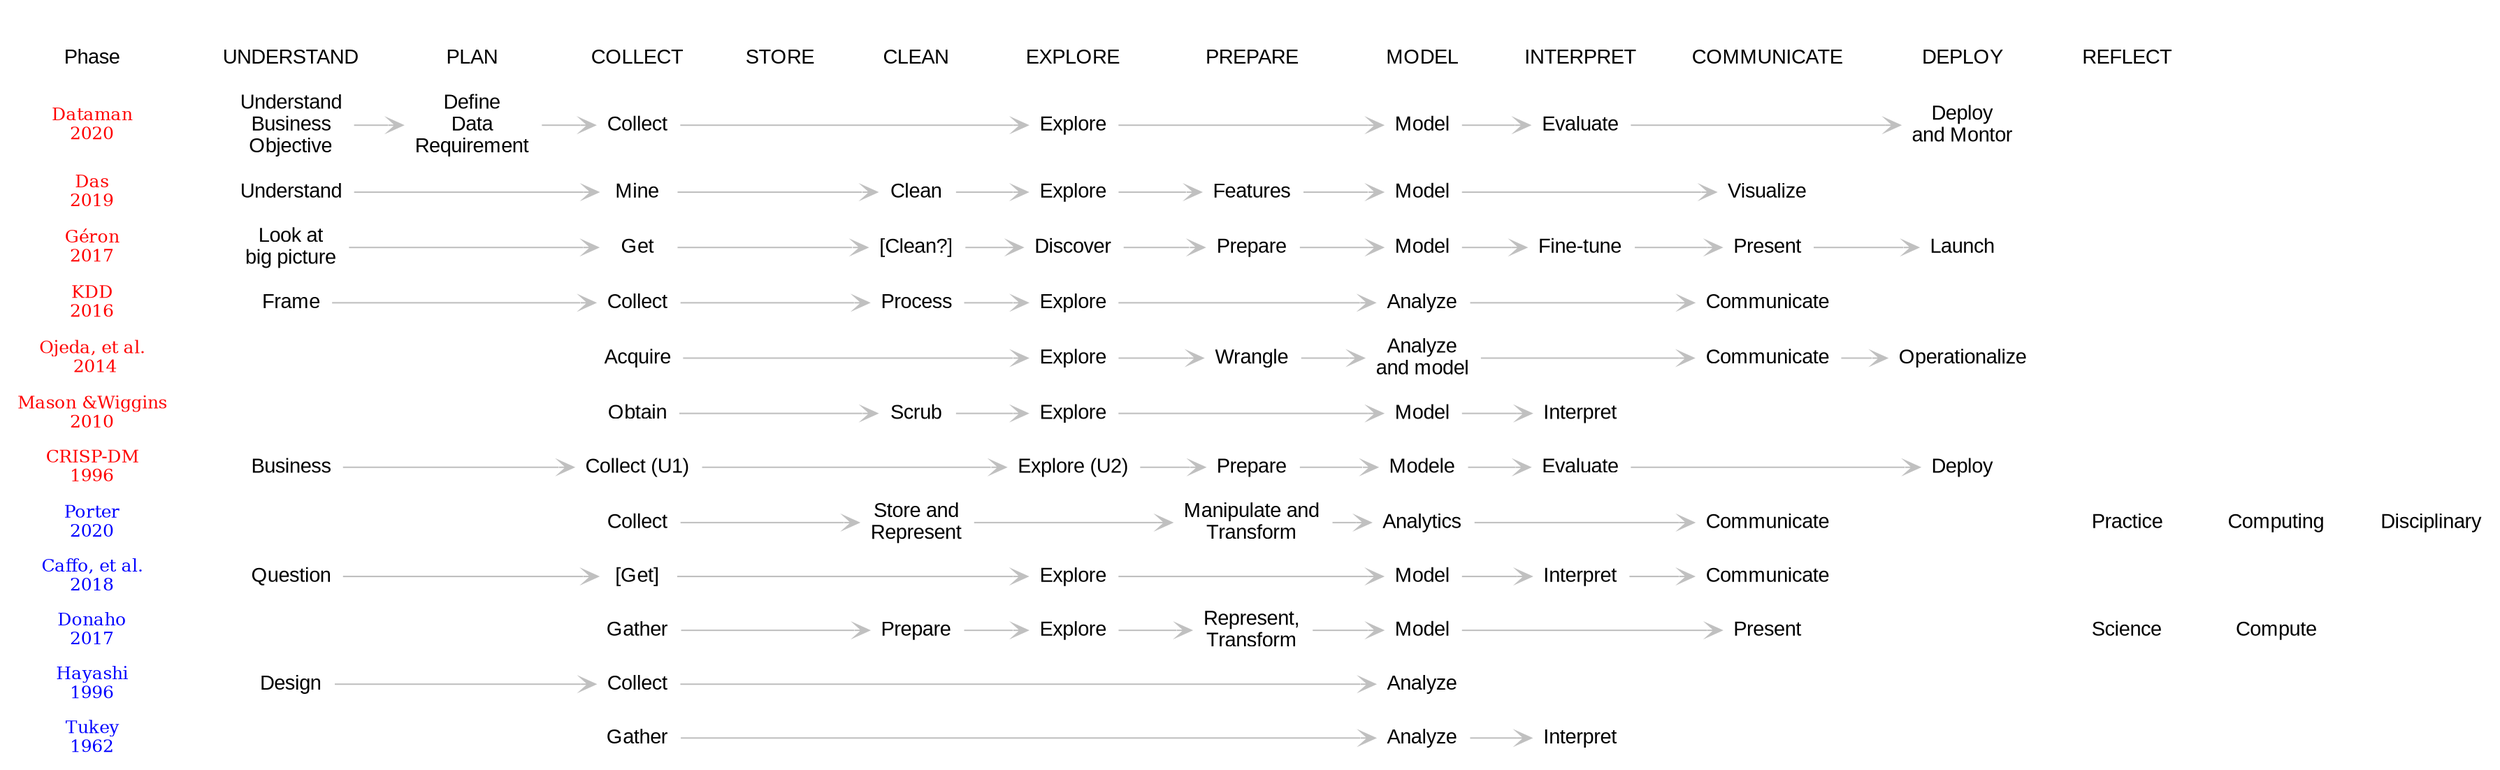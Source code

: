 digraph Pipelines {

    // Format  
    rankdir=LR
    graph [nodesep="0" ranksep=".3"]
    node [shape="none"]
    edge [arrowhead="vee" color="gray"]

    // Header row
    node [fontsize=12]

    // Statisticians
    node [fontcolor="blue"]
    C [label="Tukey\n1962"]
    A [label="Hayashi\n1996"]
    D [label="Donaho\n2017"] 
    F [label="Caffo, et al.\n2018"] 
    G [label="Porter\n2020"]
    
    // Data Miners
    node [fontcolor="red"]
    H [label="CRISP-DM\n1996"]
    B [label="Mason &Wiggins\n2010"]
    //C [label="Loukides\n2011"]
    K [label="Ojeda, et al.\n 2014"]
    I [label="KDD\n2016"]
    J [label="Géron\n2017"]
    E [label="Das\n2019"]
    L [label="Dataman\n2020"]

    node [fontcolor="black"]
    
    node [fontsize=14 fontname=arial]

    // Hayashi 1996
    A1_Design [label="Design"] 
    A2_Collect [label="Collect"] 
    A3_Analyze [label="Analyze"]
    A1_Design -> A2_Collect -> A3_Analyze
    
    // Wiggins 2010
    B1_Obtain [label="Obtain"]
    B2_Scrub [label="Scrub"]
    B3_Explore [label="Explore"]
    B4_Model [label="Model"]
    B5_Interpret [label="Interpret"]
    B1_Obtain -> B2_Scrub -> B3_Explore -> B4_Model -> B5_Interpret

    // Tukey 1962
    C1_Gather [label="Gather"]
    C2_Analyze [label="Analyze"]
    C3_Interpret [label="Interpret"]
    C1_Gather -> C2_Analyze -> C3_Interpret
    
    // Donaho 2017
    D1a_Gather [label="Gather"] 
    D1b_Prepare [label="Prepare"] 
    D1c_Explore [label="Explore"] 
    D2_Represent [label="Represent,\nTransform"]
    D3_Compute [label="Compute"]
    D5_Model [label="Model"]
    D4_Present [label="Present"]
    D6_Meta [label="Science"]
    D1a_Gather -> D1b_Prepare -> D1c_Explore -> D2_Represent -> D5_Model -> D4_Present
    D4_Present -> D6_Meta -> D3_Compute [style="invis"]
    
    // Das 2019
    E1_Understand [label="Understand"] 
    E2_Mine [label="Mine"] 
    E3_Clean [label="Clean"] 
    E4_Explore [label="Explore"] 
    E5_Features [label="Features"] 
    E6_Model [label="Model"] 
    E7_Visualize [label="Visualize"] 
    E1_Understand -> E2_Mine -> E3_Clean -> E4_Explore -> E5_Features -> E6_Model -> E7_Visualize 
    /* E7_Visualize -> E1_Understand */
    
    // CPL 2018
    F1_Question [label="Question"] 
    F2a_Get [label="[Get]"]
    F2_Explore [label="Explore"] 
    F3_Model [label="Model"] 
    F4_Interpret [label="Interpret"] 
    F5_Communicate [label="Communicate"]
    F1_Question -> F2a_Get -> F2_Explore -> F3_Model -> F4_Interpret -> F5_Communicate    
    
    // Porter 2020
    G1_Collection [label="Collect"] 
    G2_Representation [label="Store and\nRepresent"] 
    G3_Manipulation [label="Manipulate and\nTransform"]
    G4_Computing [label="Computing"]
    G5_Analytics [label="Analytics"]
    G6_Communicating [label="Communicate"]
    G7_Practice [label="Practice"]
    G8_Disciplinary [label="Disciplinary"]
    G1_Collection -> G2_Representation -> G3_Manipulation -> G5_Analytics -> G6_Communicating 
    G6_Communicating -> G7_Practice  -> G4_Computing -> G8_Disciplinary [style="invis"]
  
    // CRISP-DM
    H1_Value [label="Business"]
    H2a_Collect [label="Collect (U1)"]
    H2b_Explore [label="Explore (U2)"]
    H3_Preparation [label="Prepare"]
    H4_Modeling [label="Modele"]
    H5_Evaluation [label="Evaluate"]
    H6_Deployment [label="Deploy"]
    H1_Value -> H2a_Collect -> H2b_Explore -> H3_Preparation -> H4_Modeling -> H5_Evaluation -> H6_Deployment

    /*
    H5_Evaluation -> H1_Value
    H2a_Collect -> H1_Value
    H4_Modeling -> H3_Preparation 
    */

    // KDD Data Science Process
    I1_Frame [label="Frame"]
    I2_Collect [label="Collect"]
    I3_Process [label="Process"]
    I4_Explore [label="Explore"]
    I5_Analyze [label="Analyze"]
    I6_Communicate [label="Communicate"]
    I1_Frame -> I2_Collect -> I3_Process -> I4_Explore -> I5_Analyze -> I6_Communicate

    // Géron 2107
    J1_BigPic [label="Look at\nbig picture"]
    J2_Get [label="Get"]
    J4a_Clean [label="[Clean?]"]
    J3_Discover [label="Discover"]
    J4_Prepare [label="Prepare"]
    J5_Model [label="Model"]
    J6_FineTune [label="Fine-tune"]
    J7_Present [label="Present"]
    J8_Launch [label="Launch"]
    J1_BigPic -> J2_Get -> J4a_Clean -> J3_Discover -> J4_Prepare -> J5_Model -> J6_FineTune -> J7_Present -> J8_Launch

    // Ojeda, et al. 2014
    K1_Acquire [label="Acquire"]
    K2_Explore [label="Explore"]
    K3_Wrangle [label="Wrangle"]
    K4_Model [label="Analyze\nand model"]
    K5_Communicate [label="Communicate"]
    K6_Operationalize [label="Operationalize"]
    K1_Acquire -> K2_Explore -> K3_Wrangle -> K4_Model -> K5_Communicate -> K6_Operationalize

    // Dataman 2020
    L1_Business [label="Understand\nBusiness\nObjective"]
    L2_DataReq [label="Define\nData\nRequirement"]
    L3_Collection [label="Collect"]
    L4_EDA [label="Explore"]
    L5_Modeling [label="Model"]
    L6_Evaluation [label="Evaluate"]
    L7_Deployment [label="Deploy\nand Montor"]
    //L8_Monitoring
    L1_Business -> L2_DataReq -> L3_Collection -> L4_EDA -> L5_Modeling -> L6_Evaluation -> L7_Deployment

    // Column binding
    edge [style="invis"]
    A -> A1_Design 
    B -> B1_Obtain 
    C -> C1_Gather
    D -> D1a_Gather
    E -> E1_Understand
    F -> F1_Question
    G -> G1_Collection
    H -> H1_Value
    I -> I1_Frame
    J -> J1_BigPic
    K -> K1_Acquire
    L -> L1_Business

    // Column for sequence label 
    0 [label="Phase"] // Labels
    
    /*
1. Understand
2. Plan
3. Collect
4. Store
5. Clean 
6. Explore
7. Prepare 
8. Model
9. Interpret
10. Communicate
11. Deploy 
12. Reflect 
    */
    // node[]
    1 [label="UNDERSTAND"]
    1a [label="PLAN"]
    2 [label="COLLECT"]
    3 [label="STORE"]
    4 [label="CLEAN"]
    5 [label="EXPLORE"]
    6 [label="PREPARE"]
    7 [label="MODEL"]
    8 [label="INTERPRET"]
    9 [label="COMMUNICATE"]
    10 [label="DEPLOY"]
    11 [label="REFLECT"]
    12 [label=""]
    13 [label=""]

    // Index
    0 -> 1 -> 1a -> 2 -> 3 -> 4 -> 5 -> 6 -> 7 -> 8 -> 9 -> 10 -> 11 -> 12 -> 13


    // ALIGNMENTS

    // Labels
    {rank=same; 0; A; B; C; D; E; F; G; H; I; K}

    // 1 Understand
    {rank=same; 1; A1_Design; E1_Understand; F1_Question; H1_Value; I1_Frame; J1_BigPic; L1_Business}

    // 1a Plan
    //{rank=same; 1a}

    // 2 Collect
    {rank=same; 2; A2_Collect; B1_Obtain; C1_Gather; D1a_Gather; E2_Mine; F2a_Get; G1_Collection; H2a_Collect; I2_Collect; J2_Get; K1_Acquire; L3_Collection}

    // 3 Aggregate?
    //{rank=same; 3; C2_Aggregate; D2_Represent}
    {rank=same; 3}

    // 4 Clean
    {rank=same; 4; B2_Scrub; D1b_Prepare; E3_Clean; I3_Process; J4a_Clean}
    
    // 5 Explore
    {rank=same; 5; B3_Explore; E4_Explore; F2_Explore; H2b_Explore; I4_Explore; J3_Discover; K2_Explore; L4_EDA}

    // 6 Prepare
    {rank=same; 6; E5_Features; G3_Manipulation; H3_Preparation; J4_Prepare; K3_Wrangle}

    // 7 Model
    {rank=same; 7; A3_Analyze; B4_Model; C2_Analyze; D5_Model; E6_Model; F3_Model; G5_Analytics; H4_Modeling; I5_Analyze; J5_Model; K4_Model; L5_Modeling}

    // 8 Interpret
    {rank=same; 8; B5_Interpret; C3_Interpret; F4_Interpret; H5_Evaluation; J6_FineTune; L6_Evaluation}
    
    // 9 Communicate
    {rank=same; 9; D4_Present; E7_Visualize; F5_Communicate; G6_Communicating; I6_Communicate; J7_Present; K5_Communicate}
    
    // 10 Deploy
    {rank=same; 10; H6_Deployment; J8_Launch; K6_Operationalize; L7_Deployment}
    
    // 11 Reflects
    {rank=same; 11; D6_Meta; G7_Practice}

    // 12 
    {rank=same; 12; D3_Compute}

    // 13
    {rank=same; 13; G8_Disciplinary}


}